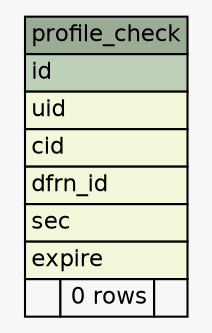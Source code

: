 // dot 2.26.3 on Linux 3.2.0-4-686-pae
// SchemaSpy rev 590
digraph "profile_check" {
  graph [
    rankdir="RL"
    bgcolor="#f7f7f7"
    nodesep="0.18"
    ranksep="0.46"
    fontname="Helvetica"
    fontsize="11"
  ];
  node [
    fontname="Helvetica"
    fontsize="11"
    shape="plaintext"
  ];
  edge [
    arrowsize="0.8"
  ];
  "profile_check" [
    label=<
    <TABLE BORDER="0" CELLBORDER="1" CELLSPACING="0" BGCOLOR="#ffffff">
      <TR><TD COLSPAN="3" BGCOLOR="#9bab96" ALIGN="CENTER">profile_check</TD></TR>
      <TR><TD PORT="id" COLSPAN="3" BGCOLOR="#bed1b8" ALIGN="LEFT">id</TD></TR>
      <TR><TD PORT="uid" COLSPAN="3" BGCOLOR="#f4f7da" ALIGN="LEFT">uid</TD></TR>
      <TR><TD PORT="cid" COLSPAN="3" BGCOLOR="#f4f7da" ALIGN="LEFT">cid</TD></TR>
      <TR><TD PORT="dfrn_id" COLSPAN="3" BGCOLOR="#f4f7da" ALIGN="LEFT">dfrn_id</TD></TR>
      <TR><TD PORT="sec" COLSPAN="3" BGCOLOR="#f4f7da" ALIGN="LEFT">sec</TD></TR>
      <TR><TD PORT="expire" COLSPAN="3" BGCOLOR="#f4f7da" ALIGN="LEFT">expire</TD></TR>
      <TR><TD ALIGN="LEFT" BGCOLOR="#f7f7f7">  </TD><TD ALIGN="RIGHT" BGCOLOR="#f7f7f7">0 rows</TD><TD ALIGN="RIGHT" BGCOLOR="#f7f7f7">  </TD></TR>
    </TABLE>>
    URL="tables/profile_check.html"
    tooltip="profile_check"
  ];
}
